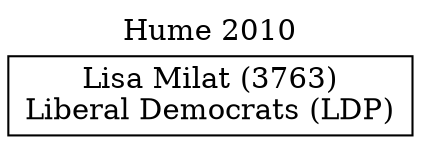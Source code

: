 // House preference flow
digraph "Lisa Milat (3763)_Hume_2010" {
	graph [label="Hume 2010" labelloc=t mclimit=10]
	node [shape=box]
	"Lisa Milat (3763)" [label="Lisa Milat (3763)
Liberal Democrats (LDP)"]
}
